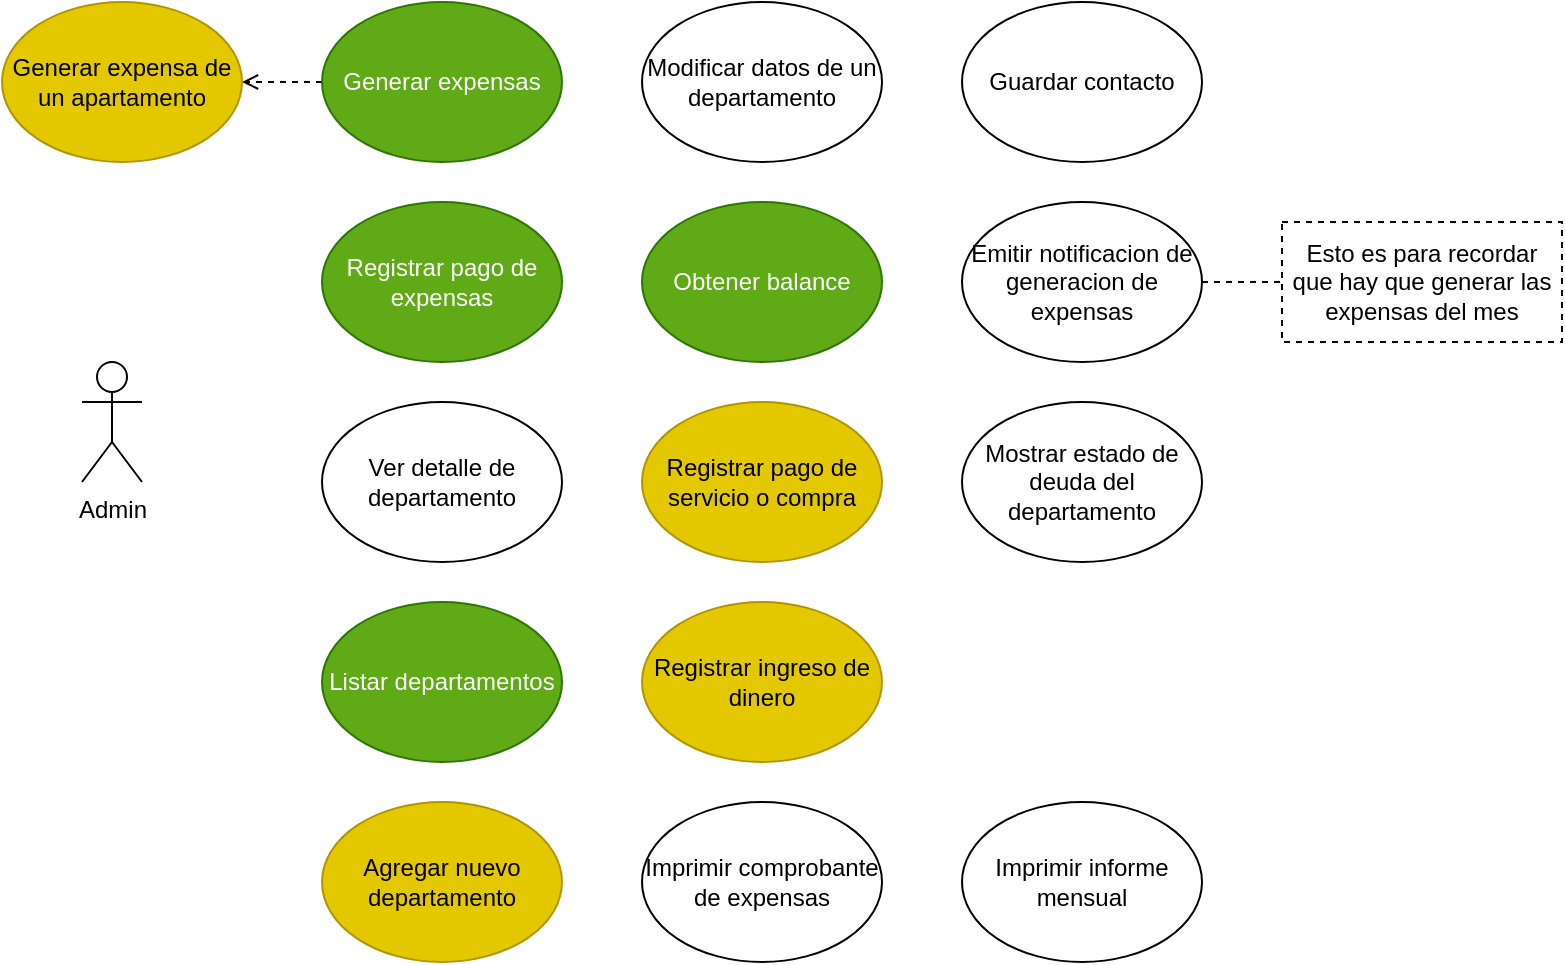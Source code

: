<mxfile>
    <diagram id="NXZYRI2cLS-5SG9tABwp" name="Page-1">
        <mxGraphModel dx="486" dy="330" grid="1" gridSize="10" guides="1" tooltips="1" connect="1" arrows="1" fold="1" page="1" pageScale="1" pageWidth="827" pageHeight="1169" math="0" shadow="0">
            <root>
                <mxCell id="0"/>
                <mxCell id="1" parent="0"/>
                <mxCell id="2" value="Admin" style="shape=umlActor;verticalLabelPosition=bottom;verticalAlign=top;html=1;outlineConnect=0;" parent="1" vertex="1">
                    <mxGeometry x="40" y="220" width="30" height="60" as="geometry"/>
                </mxCell>
                <mxCell id="14" style="edgeStyle=none;html=1;dashed=1;entryX=1;entryY=0.5;entryDx=0;entryDy=0;endArrow=open;endFill=0;" parent="1" source="3" target="15" edge="1">
                    <mxGeometry relative="1" as="geometry">
                        <mxPoint x="100" y="80" as="targetPoint"/>
                    </mxGeometry>
                </mxCell>
                <mxCell id="3" value="Generar expensas" style="ellipse;whiteSpace=wrap;html=1;fillColor=#60a917;fontColor=#ffffff;strokeColor=#2D7600;" parent="1" vertex="1">
                    <mxGeometry x="160" y="40" width="120" height="80" as="geometry"/>
                </mxCell>
                <mxCell id="4" value="Registrar pago de expensas" style="ellipse;whiteSpace=wrap;html=1;fillColor=#60a917;strokeColor=#2D7600;fontColor=#ffffff;" parent="1" vertex="1">
                    <mxGeometry x="160" y="140" width="120" height="80" as="geometry"/>
                </mxCell>
                <mxCell id="5" value="Ver detalle de departamento" style="ellipse;whiteSpace=wrap;html=1;" parent="1" vertex="1">
                    <mxGeometry x="160" y="240" width="120" height="80" as="geometry"/>
                </mxCell>
                <mxCell id="6" value="Listar departamentos" style="ellipse;whiteSpace=wrap;html=1;fillColor=#60a917;fontColor=#ffffff;strokeColor=#2D7600;" parent="1" vertex="1">
                    <mxGeometry x="160" y="340" width="120" height="80" as="geometry"/>
                </mxCell>
                <mxCell id="7" value="Agregar nuevo departamento" style="ellipse;whiteSpace=wrap;html=1;fillColor=#e3c800;fontColor=#000000;strokeColor=#B09500;" parent="1" vertex="1">
                    <mxGeometry x="160" y="440" width="120" height="80" as="geometry"/>
                </mxCell>
                <mxCell id="8" value="Modificar datos de un departamento" style="ellipse;whiteSpace=wrap;html=1;" parent="1" vertex="1">
                    <mxGeometry x="320" y="40" width="120" height="80" as="geometry"/>
                </mxCell>
                <mxCell id="9" value="Obtener balance" style="ellipse;whiteSpace=wrap;html=1;fillColor=#60a917;fontColor=#ffffff;strokeColor=#2D7600;" parent="1" vertex="1">
                    <mxGeometry x="320" y="140" width="120" height="80" as="geometry"/>
                </mxCell>
                <mxCell id="10" value="Registrar pago de servicio o compra" style="ellipse;whiteSpace=wrap;html=1;fillColor=#e3c800;fontColor=#000000;strokeColor=#B09500;" parent="1" vertex="1">
                    <mxGeometry x="320" y="240" width="120" height="80" as="geometry"/>
                </mxCell>
                <mxCell id="11" value="Registrar ingreso de dinero" style="ellipse;whiteSpace=wrap;html=1;fillColor=#e3c800;fontColor=#000000;strokeColor=#B09500;" parent="1" vertex="1">
                    <mxGeometry x="320" y="340" width="120" height="80" as="geometry"/>
                </mxCell>
                <mxCell id="12" value="Imprimir comprobante de expensas" style="ellipse;whiteSpace=wrap;html=1;" parent="1" vertex="1">
                    <mxGeometry x="320" y="440" width="120" height="80" as="geometry"/>
                </mxCell>
                <mxCell id="13" value="Guardar contacto" style="ellipse;whiteSpace=wrap;html=1;" parent="1" vertex="1">
                    <mxGeometry x="480" y="40" width="120" height="80" as="geometry"/>
                </mxCell>
                <mxCell id="15" value="Generar expensa de un apartamento" style="ellipse;whiteSpace=wrap;html=1;fillColor=#e3c800;fontColor=#000000;strokeColor=#B09500;" parent="1" vertex="1">
                    <mxGeometry y="40" width="120" height="80" as="geometry"/>
                </mxCell>
                <mxCell id="18" style="edgeStyle=none;html=1;entryX=0;entryY=0.5;entryDx=0;entryDy=0;dashed=1;strokeColor=none;" parent="1" source="16" target="17" edge="1">
                    <mxGeometry relative="1" as="geometry"/>
                </mxCell>
                <mxCell id="19" style="edgeStyle=none;html=1;entryX=0;entryY=0.5;entryDx=0;entryDy=0;dashed=1;endArrow=none;endFill=0;" parent="1" source="16" target="17" edge="1">
                    <mxGeometry relative="1" as="geometry"/>
                </mxCell>
                <mxCell id="16" value="Emitir notificacion de generacion de expensas" style="ellipse;whiteSpace=wrap;html=1;" parent="1" vertex="1">
                    <mxGeometry x="480" y="140" width="120" height="80" as="geometry"/>
                </mxCell>
                <mxCell id="17" value="Esto es para recordar que hay que generar las expensas del mes" style="rounded=0;whiteSpace=wrap;html=1;dashed=1;" parent="1" vertex="1">
                    <mxGeometry x="640" y="150" width="140" height="60" as="geometry"/>
                </mxCell>
                <mxCell id="20" value="Mostrar estado de deuda del departamento" style="ellipse;whiteSpace=wrap;html=1;" parent="1" vertex="1">
                    <mxGeometry x="480" y="240" width="120" height="80" as="geometry"/>
                </mxCell>
                <mxCell id="21" value="Imprimir informe mensual" style="ellipse;whiteSpace=wrap;html=1;" vertex="1" parent="1">
                    <mxGeometry x="480" y="440" width="120" height="80" as="geometry"/>
                </mxCell>
            </root>
        </mxGraphModel>
    </diagram>
</mxfile>